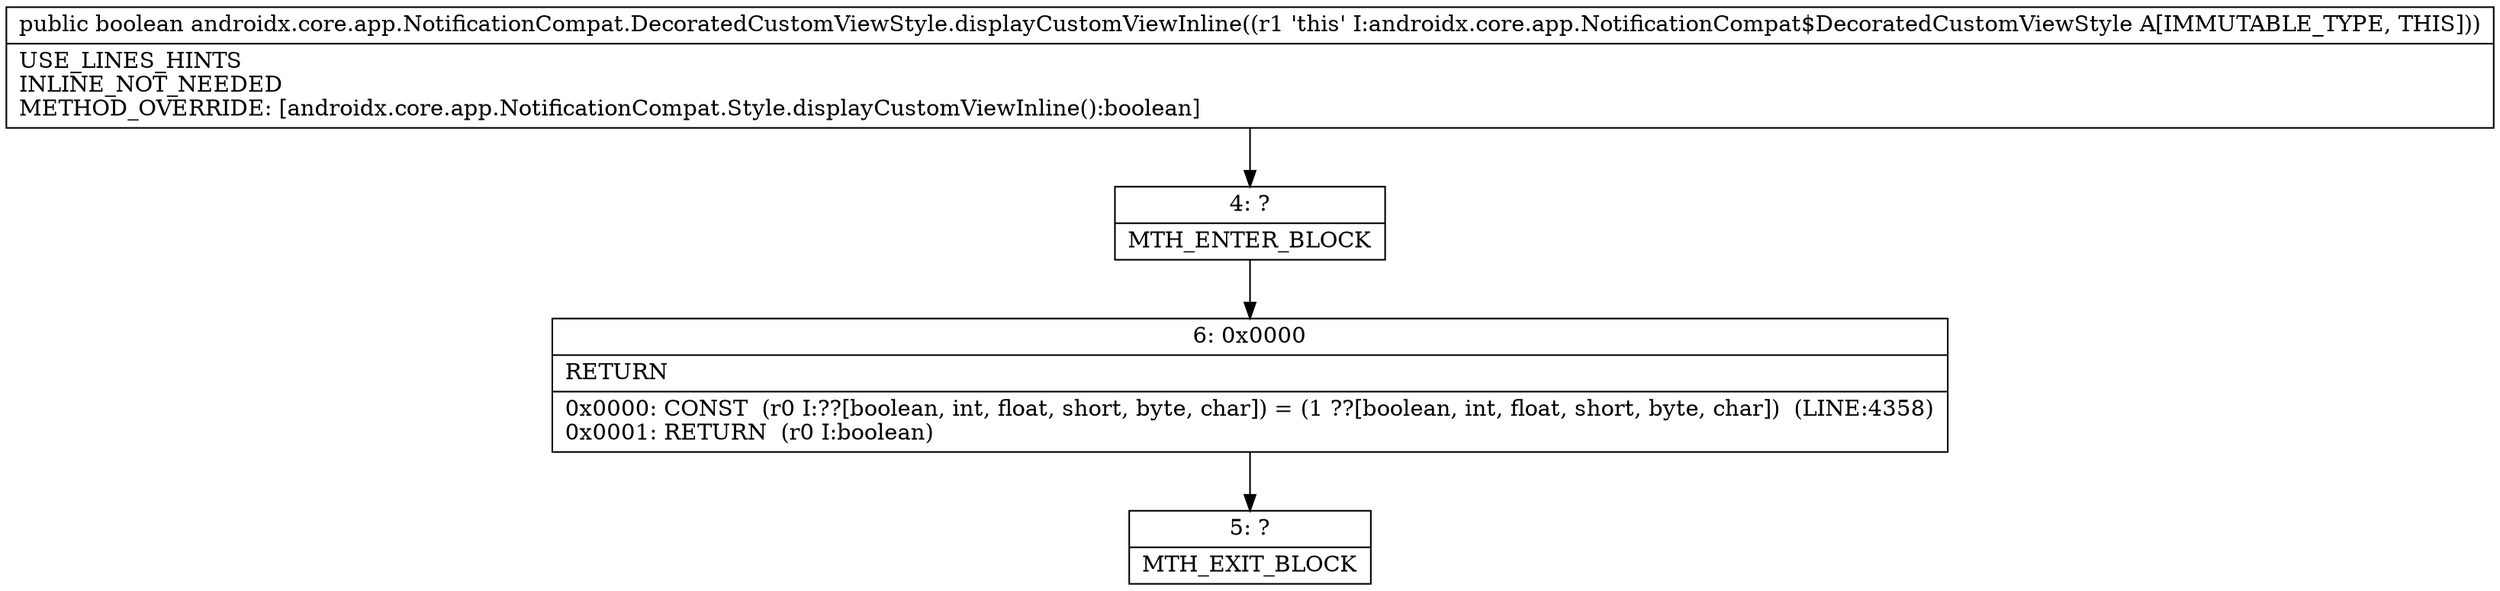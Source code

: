 digraph "CFG forandroidx.core.app.NotificationCompat.DecoratedCustomViewStyle.displayCustomViewInline()Z" {
Node_4 [shape=record,label="{4\:\ ?|MTH_ENTER_BLOCK\l}"];
Node_6 [shape=record,label="{6\:\ 0x0000|RETURN\l|0x0000: CONST  (r0 I:??[boolean, int, float, short, byte, char]) = (1 ??[boolean, int, float, short, byte, char])  (LINE:4358)\l0x0001: RETURN  (r0 I:boolean) \l}"];
Node_5 [shape=record,label="{5\:\ ?|MTH_EXIT_BLOCK\l}"];
MethodNode[shape=record,label="{public boolean androidx.core.app.NotificationCompat.DecoratedCustomViewStyle.displayCustomViewInline((r1 'this' I:androidx.core.app.NotificationCompat$DecoratedCustomViewStyle A[IMMUTABLE_TYPE, THIS]))  | USE_LINES_HINTS\lINLINE_NOT_NEEDED\lMETHOD_OVERRIDE: [androidx.core.app.NotificationCompat.Style.displayCustomViewInline():boolean]\l}"];
MethodNode -> Node_4;Node_4 -> Node_6;
Node_6 -> Node_5;
}

